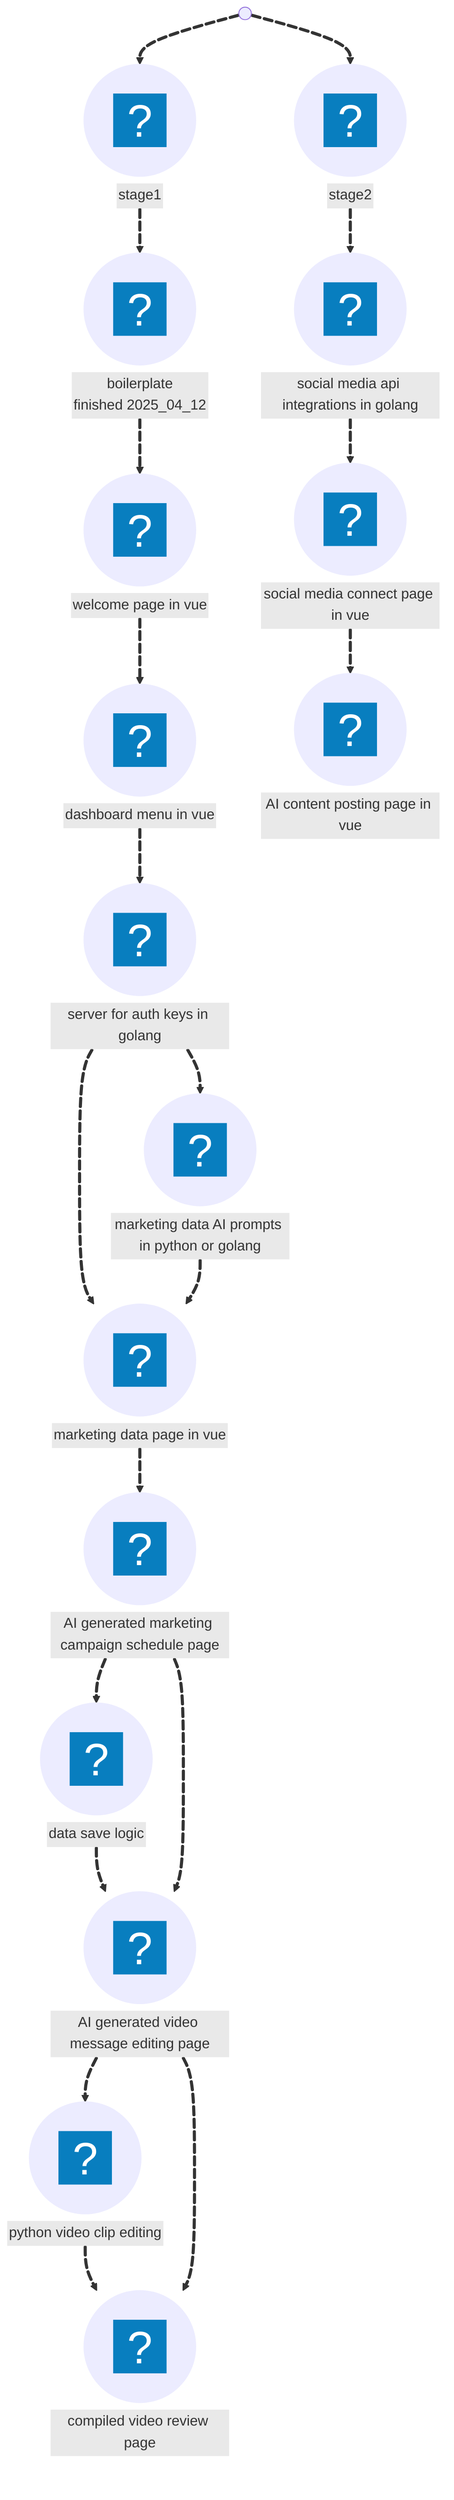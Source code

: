 ---
Config:
    Theme: dark
    look: Classic
---
flowchart TD
    start@{ shape: sm-circ, label: "Small start" }
    stage1@{ icon: "mdi:abacus", form: "circle", label: "stage1", pos: "b", h: 60 }
    boil@{ icon: "mdi:wall", form: "circle", label: "boilerplate
    finished 2025_04_12", pos: "b", h: 60 }
    welcome@{ icon: "mdi:human-greeting-variant", form: "circle", label: "welcome page in vue", pos: "b", h: 60 }
    dash@{ icon: "mdi:menu-close", form: "circle", label: "dashboard menu in vue", pos: "b", h: 60 }
    server@{ icon: "mdi:key-chain", form: "circle", label: "server for auth keys in golang", pos: "b", h: 60 }
    prompts@{ icon: "mdi:robot-happy", form: "circle", label: "marketing data AI prompts in python or golang", pos: "b", h: 60 }
    save@{ icon: "mdi:file-outline", form: "circle", label: "data save logic", pos: "b", h: 60 }
    clips@{ icon: "mdi:film", form: "circle", label: "python video clip editing", pos: "b", h: 60 }
    data@{ icon: "mdi:data-matrix-edit", form: "circle", label: "marketing data page in vue", pos: "b", h: 60 }
    schedule@{ icon: "mdi:calendar-clock-outline", form: "circle", label: "AI generated marketing campaign schedule page", pos: "b", h: 60 }
    message@{ icon: "mdi:format-list-text", form: "circle", label: "AI generated video message editing page", pos: "b", h: 60 }
    result@{ icon: "mdi:package-variant-closed-check", form: "circle", label: "compiled video review page", pos: "b", h: 60 }

    stage2@{ icon: "mdi:abacus", form: "circle", label: "stage2", pos: "b", h: 60 }
    social1@{ icon: "mdi:integrated-circuit-chip", form: "circle", label: "social media api integrations in golang", pos: "b", h: 60 }
    social2@{ icon: "mdi:login-variant", form: "circle", label: "social media connect page in vue", pos: "b", h: 60 }
    post@{ icon: "mdi:post", form: "circle", label: "AI content posting page in vue", pos: "b", h: 60 }

    start e1@==> stage1
    start e2@==> stage2
    stage1 e3@==> boil
    boil e4@==> welcome
    welcome e5@==> dash
    dash e6@==> server
    server e7@==> prompts
    server e8@==> data
    prompts e9@==> data
    schedule e10@==> save
    save e11@==> message
    data e12@==> schedule
    schedule e13@==> message
    message e14@==> clips
    clips e15@==> result
    message e16@==> result

    stage2 e17@==> social1
    social1 e18@==> social2
    social2 e19@==> post

    e1@{ animate: true }
    e2@{ animate: true }
    e3@{ animate: true }
    e4@{ animate: true }
    e5@{ animate: true }
    e6@{ animate: true }
    e7@{ animate: true }
    e8@{ animate: true }
    e9@{ animate: true }
    e10@{ animate: true }
    e11@{ animate: true }
    e12@{ animate: true }
    e13@{ animate: true }
    e14@{ animate: true }
    e15@{ animate: true }
    e16@{ animate: true }
    e17@{ animate: true }
    e18@{ animate: true }
    e19@{ animate: true }